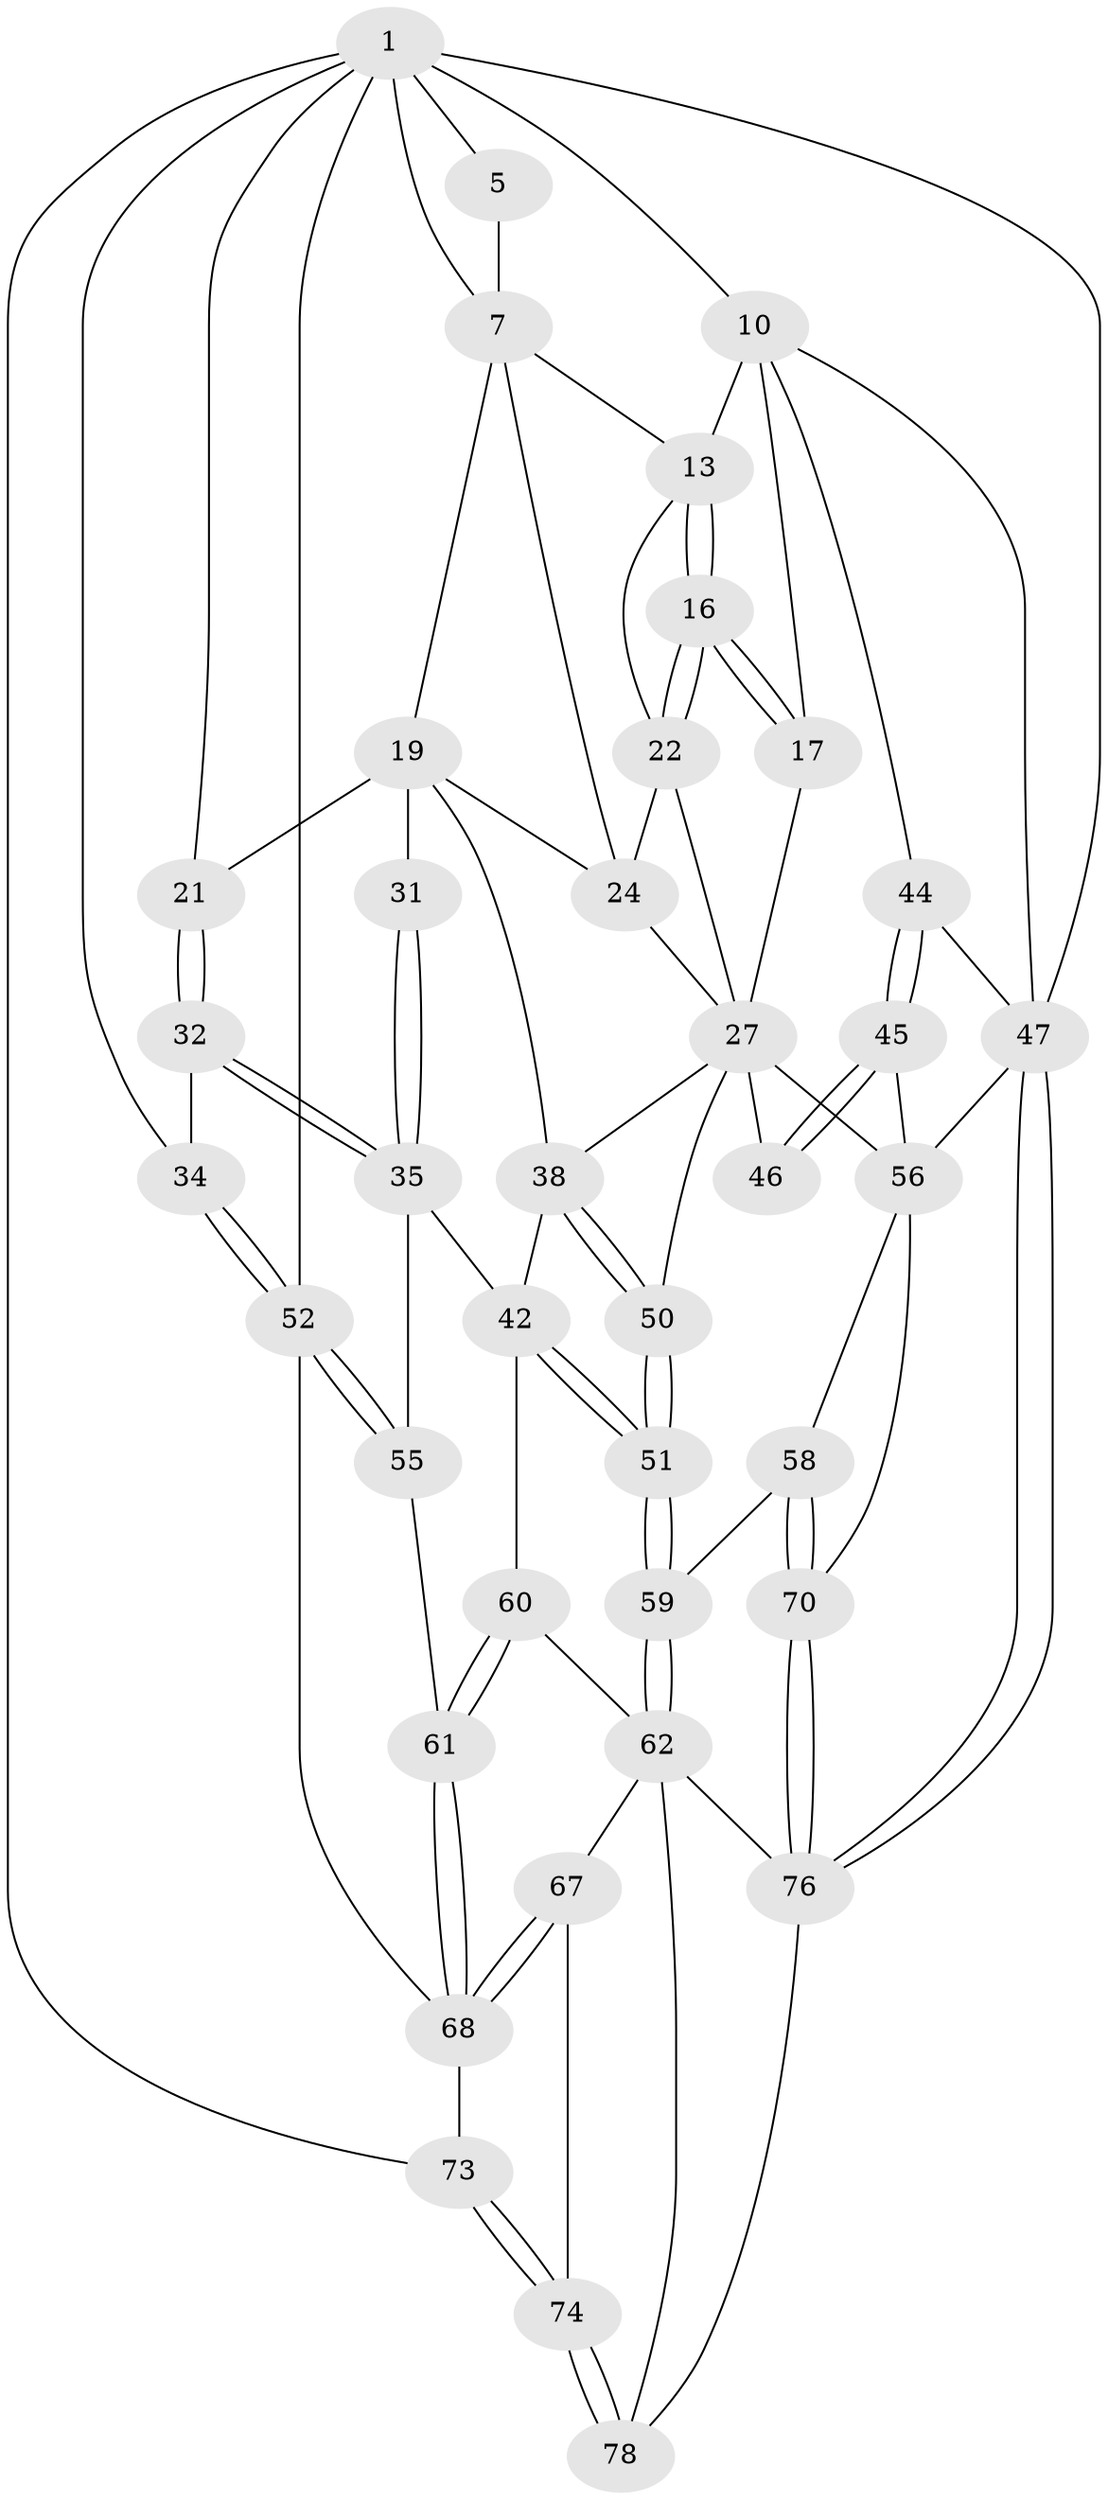 // original degree distribution, {3: 0.02564102564102564, 6: 0.24358974358974358, 5: 0.46153846153846156, 4: 0.2692307692307692}
// Generated by graph-tools (version 1.1) at 2025/17/03/09/25 04:17:01]
// undirected, 39 vertices, 95 edges
graph export_dot {
graph [start="1"]
  node [color=gray90,style=filled];
  1 [pos="+0.4082001303460452+0",super="+6+2"];
  5 [pos="+0.3993750412793363+0"];
  7 [pos="+0.715204446851604+0.08339162782431181",super="+8"];
  10 [pos="+0.8004982446605862+0",super="+12+11"];
  13 [pos="+0.9267838310729923+0.0805212144884907",super="+14"];
  16 [pos="+1+0.2630059064548378"];
  17 [pos="+1+0.289443141028129"];
  19 [pos="+0.4300652711862191+0.2154998680667551",super="+20+26"];
  21 [pos="+0.2199739827510838+0.20474129782722017"];
  22 [pos="+0.9257803709327515+0.23091357236113833",super="+23"];
  24 [pos="+0.6836294909267324+0.15207292230310923",super="+25"];
  27 [pos="+0.7789496041040842+0.44441362416611696",super="+29+28"];
  31 [pos="+0.3376472367364902+0.4320617978274362"];
  32 [pos="+0.19982397620231548+0.34567311564555303",super="+33"];
  34 [pos="+0+0.34872016738914113"];
  35 [pos="+0.3034096097073469+0.45153934427335396",super="+40"];
  38 [pos="+0.5011875199951324+0.571151160296654",super="+39"];
  42 [pos="+0.38295945213950355+0.6454062813967304",super="+43"];
  44 [pos="+1+0.6925448894552938"];
  45 [pos="+1+0.638697183894798"];
  46 [pos="+0.9931624536484956+0.5856303736255739"];
  47 [pos="+1+1",super="+48"];
  50 [pos="+0.5740795556617335+0.6588975866689993"];
  51 [pos="+0.5435861100800711+0.7243049230503256"];
  52 [pos="+0+0.6864142872679371",super="+53"];
  55 [pos="+0.09385241131164926+0.6696513149976657"];
  56 [pos="+0.7692898654045677+0.6979590391036578",super="+57"];
  58 [pos="+0.739052603194601+0.8015217169516958"];
  59 [pos="+0.6083475430516991+0.8445161313900051"];
  60 [pos="+0.33419582554972205+0.7911982983089929"];
  61 [pos="+0.17203009356807672+0.8220771681522039"];
  62 [pos="+0.5601387020378351+0.9120775359950014",super="+63"];
  67 [pos="+0.17473766133647115+0.9362964306027298",super="+71"];
  68 [pos="+0.16645285299348864+0.8376005016049192",super="+69"];
  70 [pos="+0.8451931303376358+0.9164665865765886"];
  73 [pos="+0+1"];
  74 [pos="+0.10039346979761492+1"];
  76 [pos="+0.9522958339544766+1",super="+77"];
  78 [pos="+0.23984264670420502+1"];
  1 -- 10 [weight=2];
  1 -- 7;
  1 -- 34;
  1 -- 5;
  1 -- 73;
  1 -- 47;
  1 -- 21;
  1 -- 52;
  5 -- 7;
  7 -- 13;
  7 -- 24;
  7 -- 19;
  10 -- 17;
  10 -- 44;
  10 -- 13;
  10 -- 47;
  13 -- 16;
  13 -- 16;
  13 -- 22;
  16 -- 17;
  16 -- 17;
  16 -- 22;
  16 -- 22;
  17 -- 27;
  19 -- 21;
  19 -- 31 [weight=2];
  19 -- 24;
  19 -- 38;
  21 -- 32;
  21 -- 32;
  22 -- 24;
  22 -- 27;
  24 -- 27;
  27 -- 46 [weight=2];
  27 -- 50;
  27 -- 38;
  27 -- 56;
  31 -- 35;
  31 -- 35;
  32 -- 35 [weight=2];
  32 -- 35;
  32 -- 34;
  34 -- 52;
  34 -- 52;
  35 -- 42;
  35 -- 55;
  38 -- 50;
  38 -- 50;
  38 -- 42;
  42 -- 51;
  42 -- 51;
  42 -- 60;
  44 -- 45;
  44 -- 45;
  44 -- 47;
  45 -- 46;
  45 -- 46;
  45 -- 56;
  47 -- 76;
  47 -- 76;
  47 -- 56;
  50 -- 51;
  50 -- 51;
  51 -- 59;
  51 -- 59;
  52 -- 55;
  52 -- 55;
  52 -- 68;
  55 -- 61;
  56 -- 58;
  56 -- 70;
  58 -- 59;
  58 -- 70;
  58 -- 70;
  59 -- 62;
  59 -- 62;
  60 -- 61;
  60 -- 61;
  60 -- 62;
  61 -- 68;
  61 -- 68;
  62 -- 67;
  62 -- 78;
  62 -- 76;
  67 -- 68 [weight=2];
  67 -- 68;
  67 -- 74;
  68 -- 73;
  70 -- 76;
  70 -- 76;
  73 -- 74;
  73 -- 74;
  74 -- 78;
  74 -- 78;
  76 -- 78;
}
